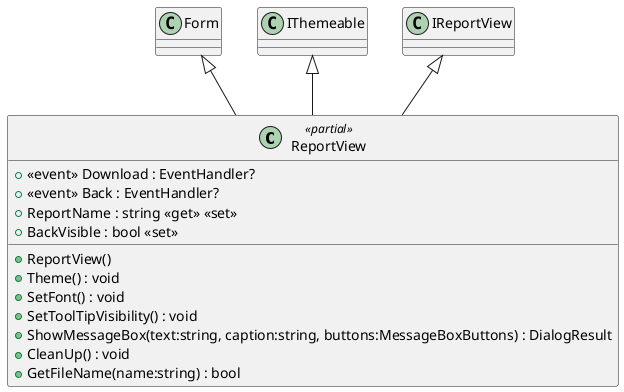 @startuml
class ReportView <<partial>> {
    +  <<event>> Download : EventHandler? 
    +  <<event>> Back : EventHandler? 
    + ReportView()
    + Theme() : void
    + SetFont() : void
    + SetToolTipVisibility() : void
    + ReportName : string <<get>> <<set>>
    + BackVisible : bool <<set>>
    + ShowMessageBox(text:string, caption:string, buttons:MessageBoxButtons) : DialogResult
    + CleanUp() : void
    + GetFileName(name:string) : bool
}
Form <|-- ReportView
IThemeable <|-- ReportView
IReportView <|-- ReportView
@enduml
